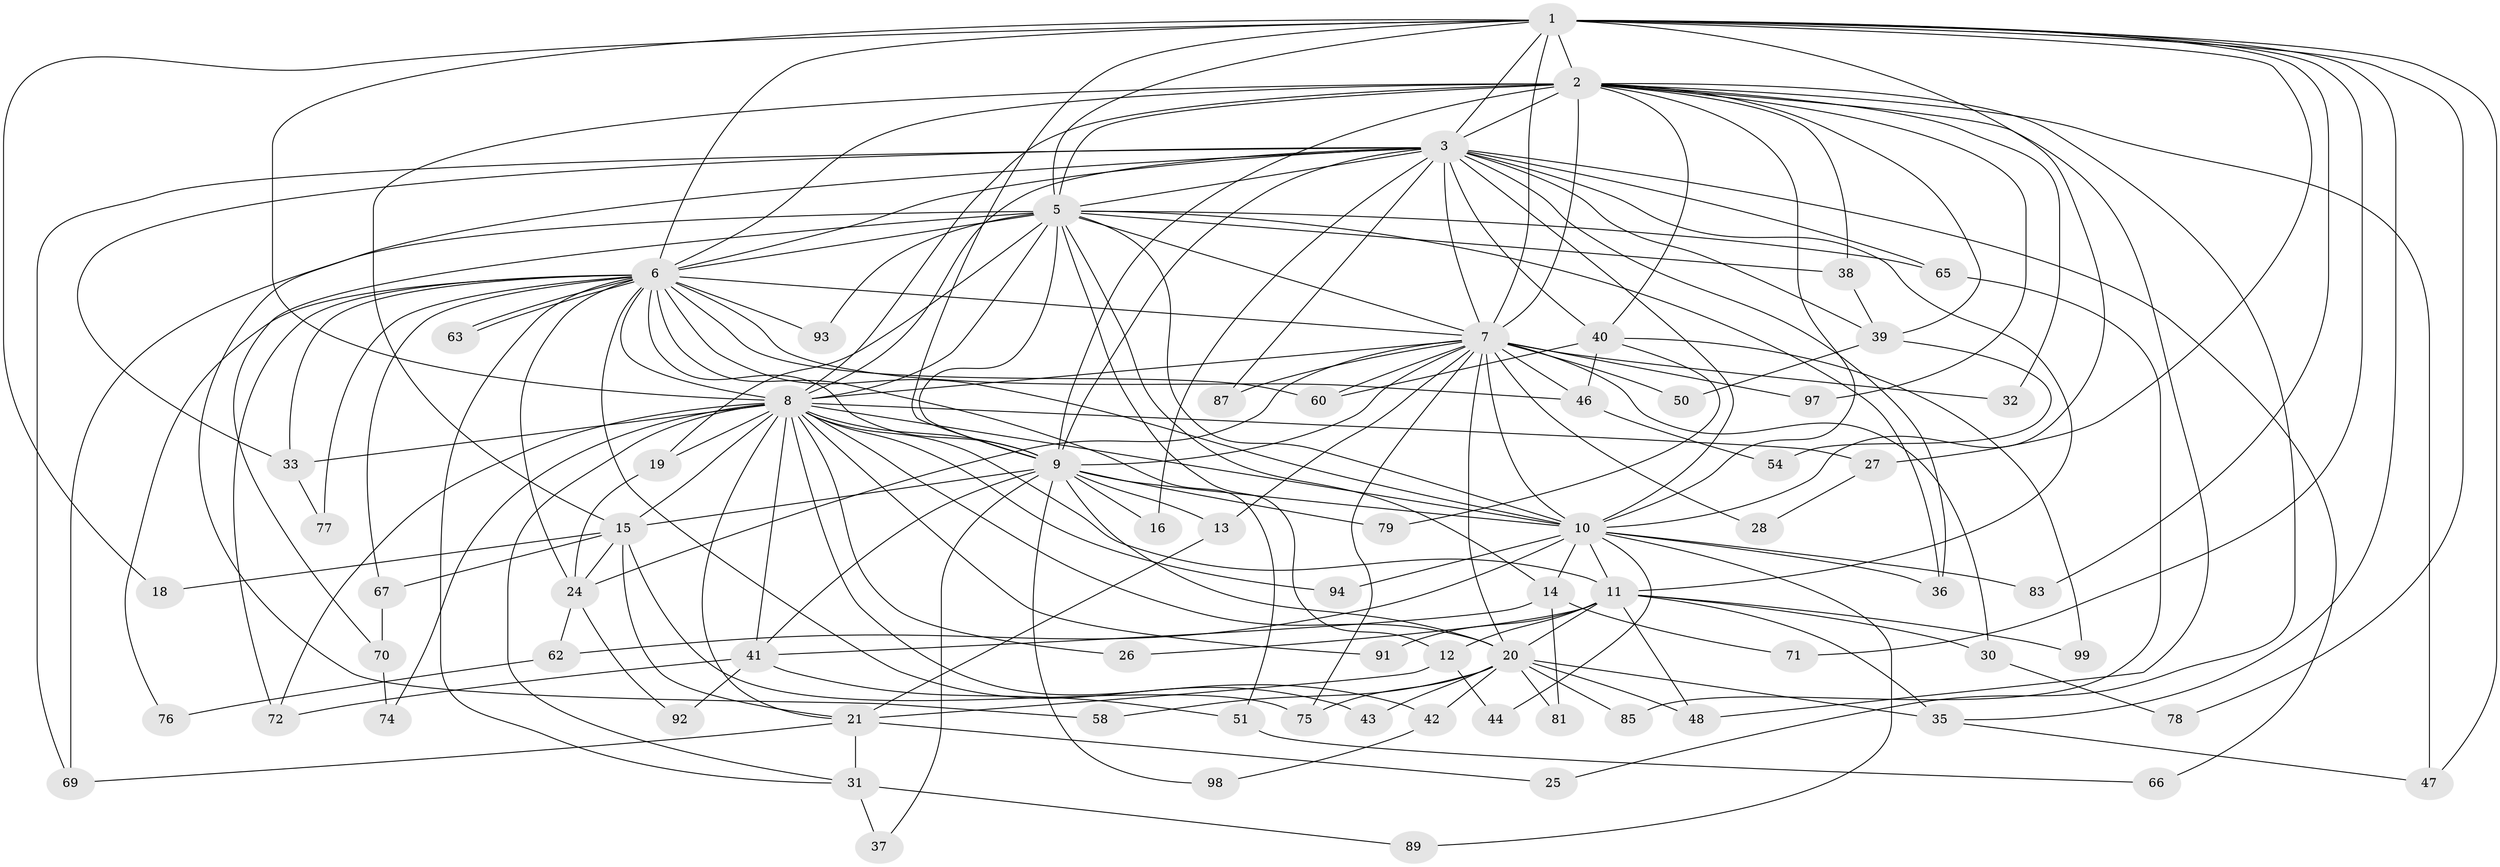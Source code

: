 // original degree distribution, {18: 0.030303030303030304, 14: 0.020202020202020204, 24: 0.010101010101010102, 22: 0.020202020202020204, 17: 0.020202020202020204, 11: 0.010101010101010102, 4: 0.09090909090909091, 3: 0.24242424242424243, 5: 0.04040404040404041, 8: 0.010101010101010102, 2: 0.48484848484848486, 12: 0.010101010101010102, 7: 0.010101010101010102}
// Generated by graph-tools (version 1.1) at 2025/11/02/27/25 16:11:02]
// undirected, 73 vertices, 185 edges
graph export_dot {
graph [start="1"]
  node [color=gray90,style=filled];
  1 [super="+52"];
  2 [super="+4"];
  3 [super="+57"];
  5 [super="+22"];
  6 [super="+82"];
  7 [super="+86"];
  8 [super="+68"];
  9 [super="+45"];
  10 [super="+90"];
  11 [super="+95"];
  12 [super="+29"];
  13;
  14 [super="+55"];
  15 [super="+17"];
  16;
  18;
  19;
  20 [super="+23"];
  21 [super="+34"];
  24 [super="+59"];
  25;
  26;
  27;
  28;
  30;
  31 [super="+73"];
  32;
  33;
  35 [super="+84"];
  36 [super="+64"];
  37;
  38;
  39 [super="+49"];
  40 [super="+61"];
  41 [super="+80"];
  42;
  43;
  44;
  46 [super="+56"];
  47 [super="+53"];
  48 [super="+88"];
  50;
  51;
  54;
  58;
  60;
  62;
  63;
  65;
  66;
  67;
  69 [super="+96"];
  70;
  71;
  72;
  74;
  75;
  76;
  77;
  78;
  79;
  81;
  83;
  85;
  87;
  89;
  91;
  92;
  93;
  94;
  97;
  98;
  99;
  1 -- 2 [weight=2];
  1 -- 3;
  1 -- 5 [weight=2];
  1 -- 6;
  1 -- 7 [weight=2];
  1 -- 8;
  1 -- 9;
  1 -- 10;
  1 -- 18;
  1 -- 27;
  1 -- 35;
  1 -- 47;
  1 -- 71;
  1 -- 78;
  1 -- 83;
  2 -- 3 [weight=2];
  2 -- 5 [weight=2];
  2 -- 6 [weight=2];
  2 -- 7 [weight=2];
  2 -- 8 [weight=2];
  2 -- 9 [weight=2];
  2 -- 10 [weight=2];
  2 -- 15 [weight=2];
  2 -- 38;
  2 -- 47;
  2 -- 39;
  2 -- 32;
  2 -- 97;
  2 -- 40;
  2 -- 48;
  2 -- 25;
  3 -- 5;
  3 -- 6;
  3 -- 7;
  3 -- 8;
  3 -- 9;
  3 -- 10;
  3 -- 16;
  3 -- 36;
  3 -- 39;
  3 -- 40;
  3 -- 58;
  3 -- 66;
  3 -- 69;
  3 -- 11;
  3 -- 65;
  3 -- 33;
  3 -- 87;
  5 -- 6;
  5 -- 7;
  5 -- 8;
  5 -- 9;
  5 -- 10;
  5 -- 12;
  5 -- 14;
  5 -- 19;
  5 -- 36;
  5 -- 38;
  5 -- 65;
  5 -- 93;
  5 -- 70;
  5 -- 69;
  6 -- 7;
  6 -- 8;
  6 -- 9;
  6 -- 10 [weight=2];
  6 -- 31;
  6 -- 33;
  6 -- 43;
  6 -- 46;
  6 -- 51;
  6 -- 60;
  6 -- 63;
  6 -- 63;
  6 -- 67;
  6 -- 72;
  6 -- 76;
  6 -- 77;
  6 -- 93;
  6 -- 24;
  7 -- 8;
  7 -- 9;
  7 -- 10;
  7 -- 13;
  7 -- 20;
  7 -- 24;
  7 -- 28;
  7 -- 30;
  7 -- 32;
  7 -- 46;
  7 -- 50;
  7 -- 60;
  7 -- 87;
  7 -- 97;
  7 -- 75;
  8 -- 9;
  8 -- 10;
  8 -- 11;
  8 -- 19;
  8 -- 20;
  8 -- 21;
  8 -- 26;
  8 -- 27;
  8 -- 33;
  8 -- 41;
  8 -- 42;
  8 -- 74;
  8 -- 94;
  8 -- 91;
  8 -- 72;
  8 -- 15;
  8 -- 31;
  9 -- 10;
  9 -- 13;
  9 -- 15;
  9 -- 16;
  9 -- 37;
  9 -- 41;
  9 -- 79;
  9 -- 98;
  9 -- 20;
  10 -- 11;
  10 -- 14;
  10 -- 44;
  10 -- 62;
  10 -- 83;
  10 -- 89;
  10 -- 94;
  10 -- 36;
  11 -- 12;
  11 -- 26;
  11 -- 30;
  11 -- 35;
  11 -- 48;
  11 -- 91;
  11 -- 99;
  11 -- 20;
  12 -- 44;
  12 -- 21;
  13 -- 21;
  14 -- 71;
  14 -- 81;
  14 -- 41;
  15 -- 21;
  15 -- 24;
  15 -- 67;
  15 -- 75;
  15 -- 18;
  19 -- 24;
  20 -- 42;
  20 -- 43;
  20 -- 58;
  20 -- 75;
  20 -- 81;
  20 -- 85;
  20 -- 35;
  20 -- 48;
  21 -- 25;
  21 -- 31;
  21 -- 69;
  24 -- 62;
  24 -- 92;
  27 -- 28;
  30 -- 78;
  31 -- 37;
  31 -- 89;
  33 -- 77;
  35 -- 47;
  38 -- 39;
  39 -- 50;
  39 -- 54;
  40 -- 79;
  40 -- 46;
  40 -- 99;
  40 -- 60;
  41 -- 51;
  41 -- 72;
  41 -- 92;
  42 -- 98;
  46 -- 54;
  51 -- 66;
  62 -- 76;
  65 -- 85;
  67 -- 70;
  70 -- 74;
}
